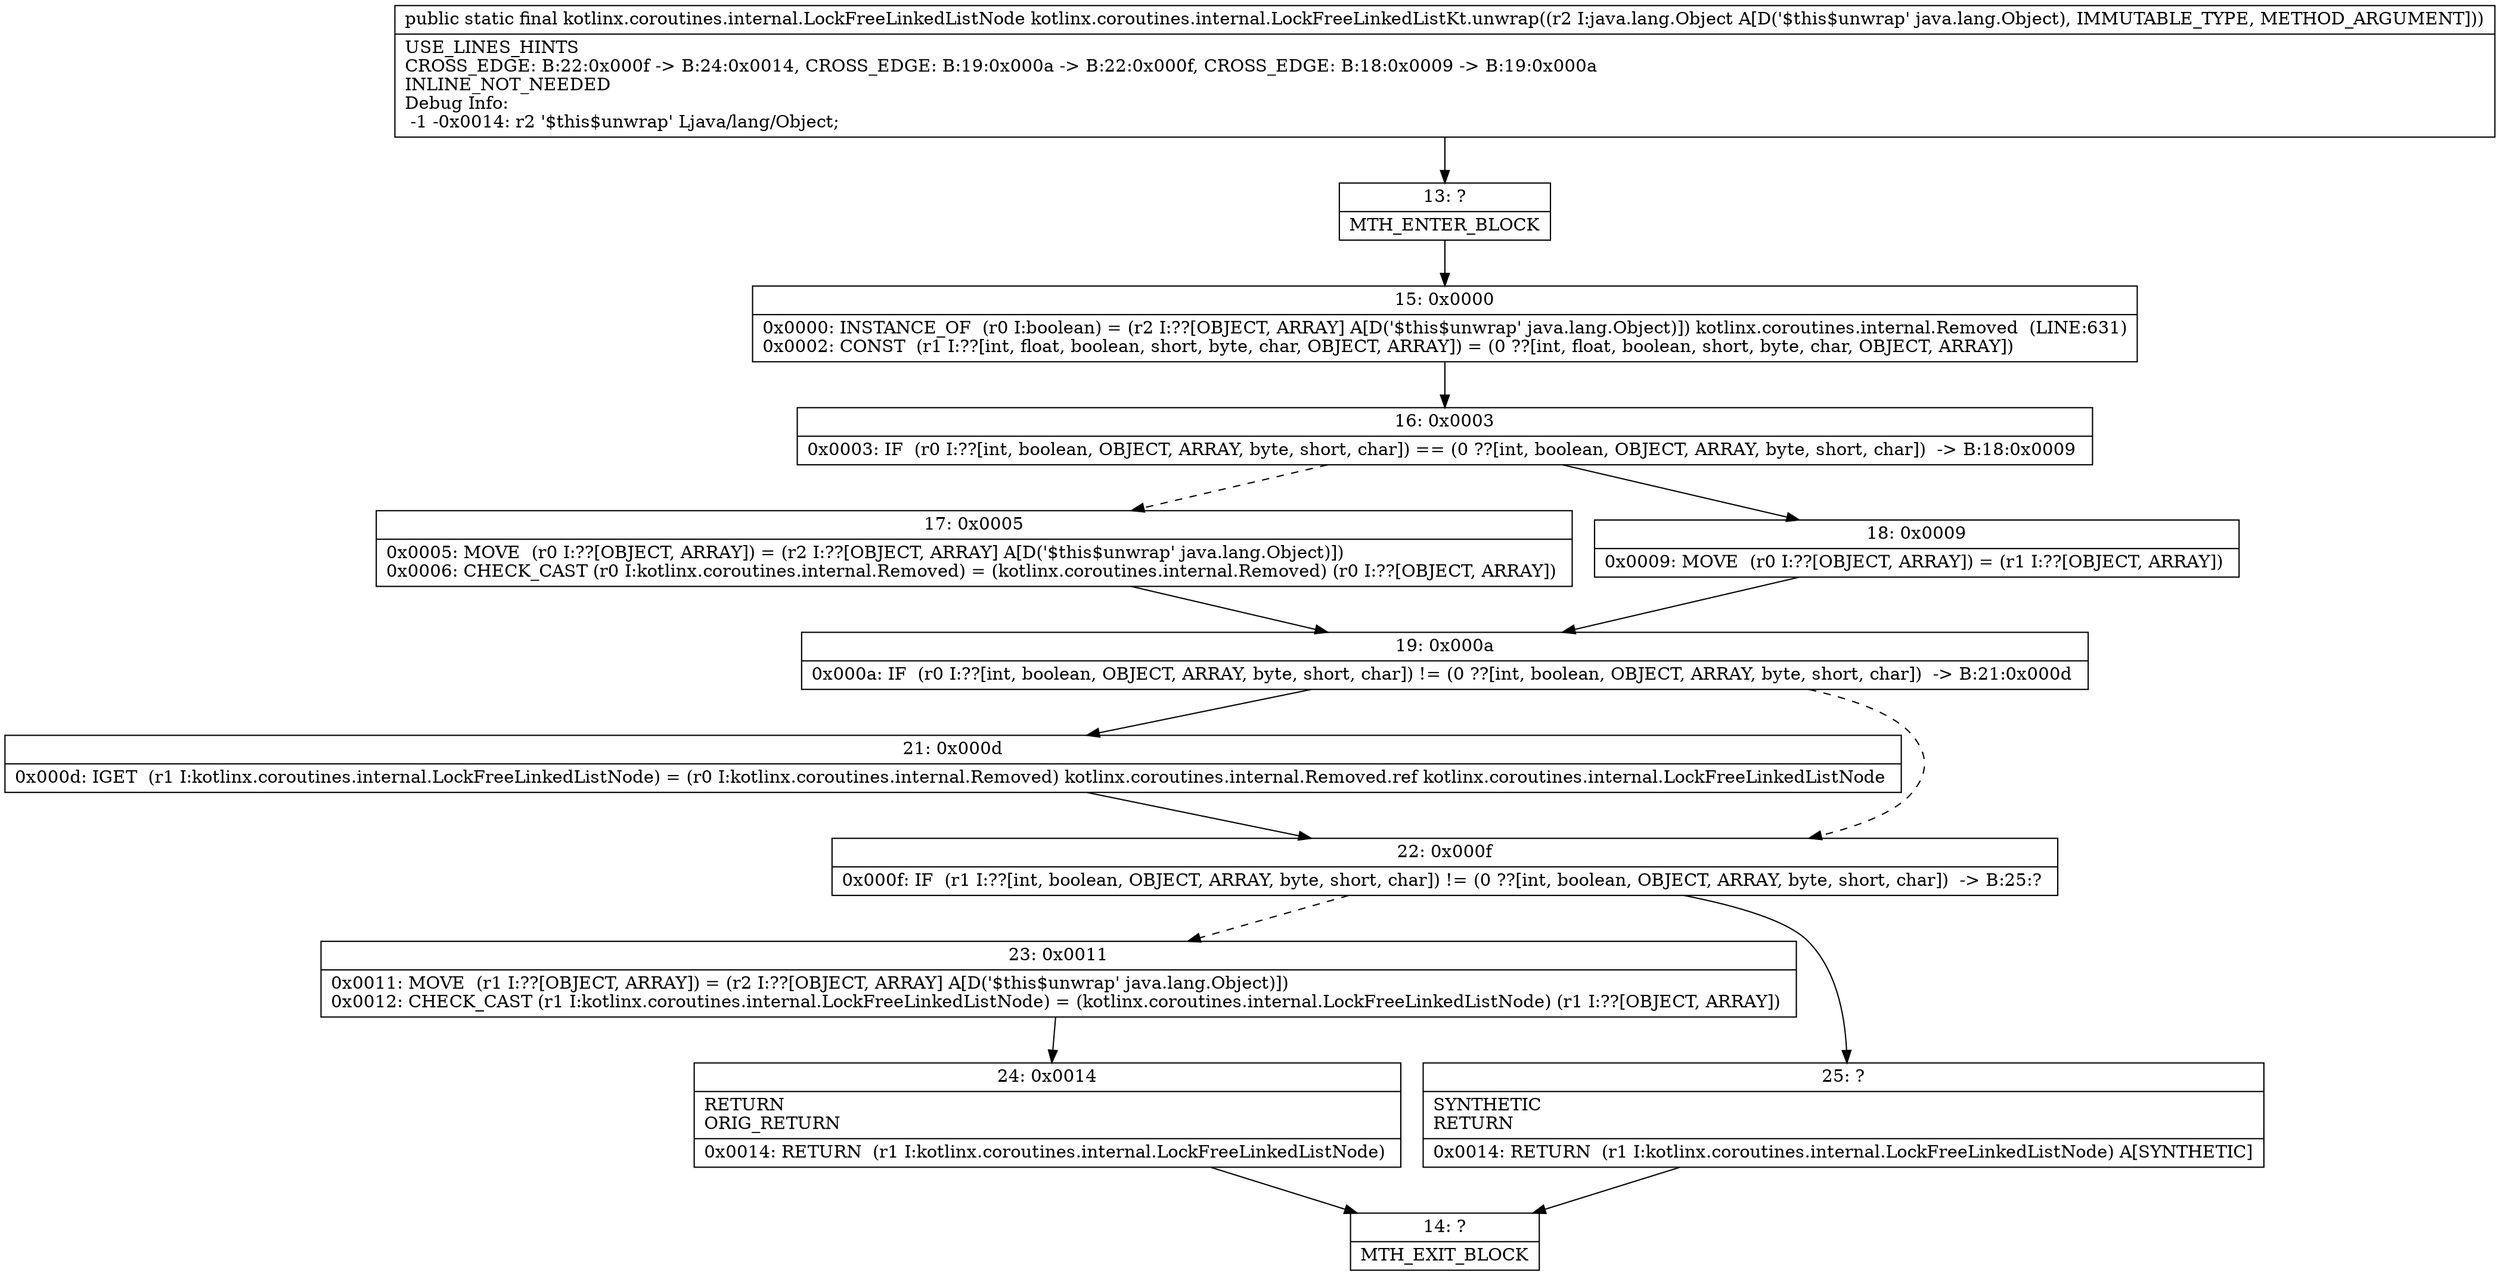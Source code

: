 digraph "CFG forkotlinx.coroutines.internal.LockFreeLinkedListKt.unwrap(Ljava\/lang\/Object;)Lkotlinx\/coroutines\/internal\/LockFreeLinkedListNode;" {
Node_13 [shape=record,label="{13\:\ ?|MTH_ENTER_BLOCK\l}"];
Node_15 [shape=record,label="{15\:\ 0x0000|0x0000: INSTANCE_OF  (r0 I:boolean) = (r2 I:??[OBJECT, ARRAY] A[D('$this$unwrap' java.lang.Object)]) kotlinx.coroutines.internal.Removed  (LINE:631)\l0x0002: CONST  (r1 I:??[int, float, boolean, short, byte, char, OBJECT, ARRAY]) = (0 ??[int, float, boolean, short, byte, char, OBJECT, ARRAY]) \l}"];
Node_16 [shape=record,label="{16\:\ 0x0003|0x0003: IF  (r0 I:??[int, boolean, OBJECT, ARRAY, byte, short, char]) == (0 ??[int, boolean, OBJECT, ARRAY, byte, short, char])  \-\> B:18:0x0009 \l}"];
Node_17 [shape=record,label="{17\:\ 0x0005|0x0005: MOVE  (r0 I:??[OBJECT, ARRAY]) = (r2 I:??[OBJECT, ARRAY] A[D('$this$unwrap' java.lang.Object)]) \l0x0006: CHECK_CAST (r0 I:kotlinx.coroutines.internal.Removed) = (kotlinx.coroutines.internal.Removed) (r0 I:??[OBJECT, ARRAY]) \l}"];
Node_19 [shape=record,label="{19\:\ 0x000a|0x000a: IF  (r0 I:??[int, boolean, OBJECT, ARRAY, byte, short, char]) != (0 ??[int, boolean, OBJECT, ARRAY, byte, short, char])  \-\> B:21:0x000d \l}"];
Node_21 [shape=record,label="{21\:\ 0x000d|0x000d: IGET  (r1 I:kotlinx.coroutines.internal.LockFreeLinkedListNode) = (r0 I:kotlinx.coroutines.internal.Removed) kotlinx.coroutines.internal.Removed.ref kotlinx.coroutines.internal.LockFreeLinkedListNode \l}"];
Node_22 [shape=record,label="{22\:\ 0x000f|0x000f: IF  (r1 I:??[int, boolean, OBJECT, ARRAY, byte, short, char]) != (0 ??[int, boolean, OBJECT, ARRAY, byte, short, char])  \-\> B:25:? \l}"];
Node_23 [shape=record,label="{23\:\ 0x0011|0x0011: MOVE  (r1 I:??[OBJECT, ARRAY]) = (r2 I:??[OBJECT, ARRAY] A[D('$this$unwrap' java.lang.Object)]) \l0x0012: CHECK_CAST (r1 I:kotlinx.coroutines.internal.LockFreeLinkedListNode) = (kotlinx.coroutines.internal.LockFreeLinkedListNode) (r1 I:??[OBJECT, ARRAY]) \l}"];
Node_24 [shape=record,label="{24\:\ 0x0014|RETURN\lORIG_RETURN\l|0x0014: RETURN  (r1 I:kotlinx.coroutines.internal.LockFreeLinkedListNode) \l}"];
Node_14 [shape=record,label="{14\:\ ?|MTH_EXIT_BLOCK\l}"];
Node_25 [shape=record,label="{25\:\ ?|SYNTHETIC\lRETURN\l|0x0014: RETURN  (r1 I:kotlinx.coroutines.internal.LockFreeLinkedListNode) A[SYNTHETIC]\l}"];
Node_18 [shape=record,label="{18\:\ 0x0009|0x0009: MOVE  (r0 I:??[OBJECT, ARRAY]) = (r1 I:??[OBJECT, ARRAY]) \l}"];
MethodNode[shape=record,label="{public static final kotlinx.coroutines.internal.LockFreeLinkedListNode kotlinx.coroutines.internal.LockFreeLinkedListKt.unwrap((r2 I:java.lang.Object A[D('$this$unwrap' java.lang.Object), IMMUTABLE_TYPE, METHOD_ARGUMENT]))  | USE_LINES_HINTS\lCROSS_EDGE: B:22:0x000f \-\> B:24:0x0014, CROSS_EDGE: B:19:0x000a \-\> B:22:0x000f, CROSS_EDGE: B:18:0x0009 \-\> B:19:0x000a\lINLINE_NOT_NEEDED\lDebug Info:\l  \-1 \-0x0014: r2 '$this$unwrap' Ljava\/lang\/Object;\l}"];
MethodNode -> Node_13;Node_13 -> Node_15;
Node_15 -> Node_16;
Node_16 -> Node_17[style=dashed];
Node_16 -> Node_18;
Node_17 -> Node_19;
Node_19 -> Node_21;
Node_19 -> Node_22[style=dashed];
Node_21 -> Node_22;
Node_22 -> Node_23[style=dashed];
Node_22 -> Node_25;
Node_23 -> Node_24;
Node_24 -> Node_14;
Node_25 -> Node_14;
Node_18 -> Node_19;
}

